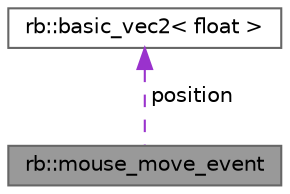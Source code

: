 digraph "rb::mouse_move_event"
{
 // LATEX_PDF_SIZE
  bgcolor="transparent";
  edge [fontname=Helvetica,fontsize=10,labelfontname=Helvetica,labelfontsize=10];
  node [fontname=Helvetica,fontsize=10,shape=box,height=0.2,width=0.4];
  Node1 [label="rb::mouse_move_event",height=0.2,width=0.4,color="gray40", fillcolor="grey60", style="filled", fontcolor="black",tooltip="Mouse move event."];
  Node2 -> Node1 [dir="back",color="darkorchid3",style="dashed",label=" position" ];
  Node2 [label="rb::basic_vec2\< float \>",height=0.2,width=0.4,color="gray40", fillcolor="white", style="filled",URL="$structrb_1_1basic__vec2.html",tooltip=" "];
}
